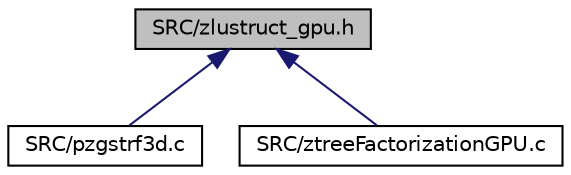digraph "SRC/zlustruct_gpu.h"
{
 // LATEX_PDF_SIZE
  edge [fontname="Helvetica",fontsize="10",labelfontname="Helvetica",labelfontsize="10"];
  node [fontname="Helvetica",fontsize="10",shape=record];
  Node1 [label="SRC/zlustruct_gpu.h",height=0.2,width=0.4,color="black", fillcolor="grey75", style="filled", fontcolor="black",tooltip="Descriptions and declarations for structures used in GPU."];
  Node1 -> Node2 [dir="back",color="midnightblue",fontsize="10",style="solid",fontname="Helvetica"];
  Node2 [label="SRC/pzgstrf3d.c",height=0.2,width=0.4,color="black", fillcolor="white", style="filled",URL="$pzgstrf3d_8c.html",tooltip="Performs LU factorization in 3D process grid."];
  Node1 -> Node3 [dir="back",color="midnightblue",fontsize="10",style="solid",fontname="Helvetica"];
  Node3 [label="SRC/ztreeFactorizationGPU.c",height=0.2,width=0.4,color="black", fillcolor="white", style="filled",URL="$ztreeFactorizationGPU_8c.html",tooltip="Factorization routines for the subtree using 2D process grid, with GPUs."];
}
